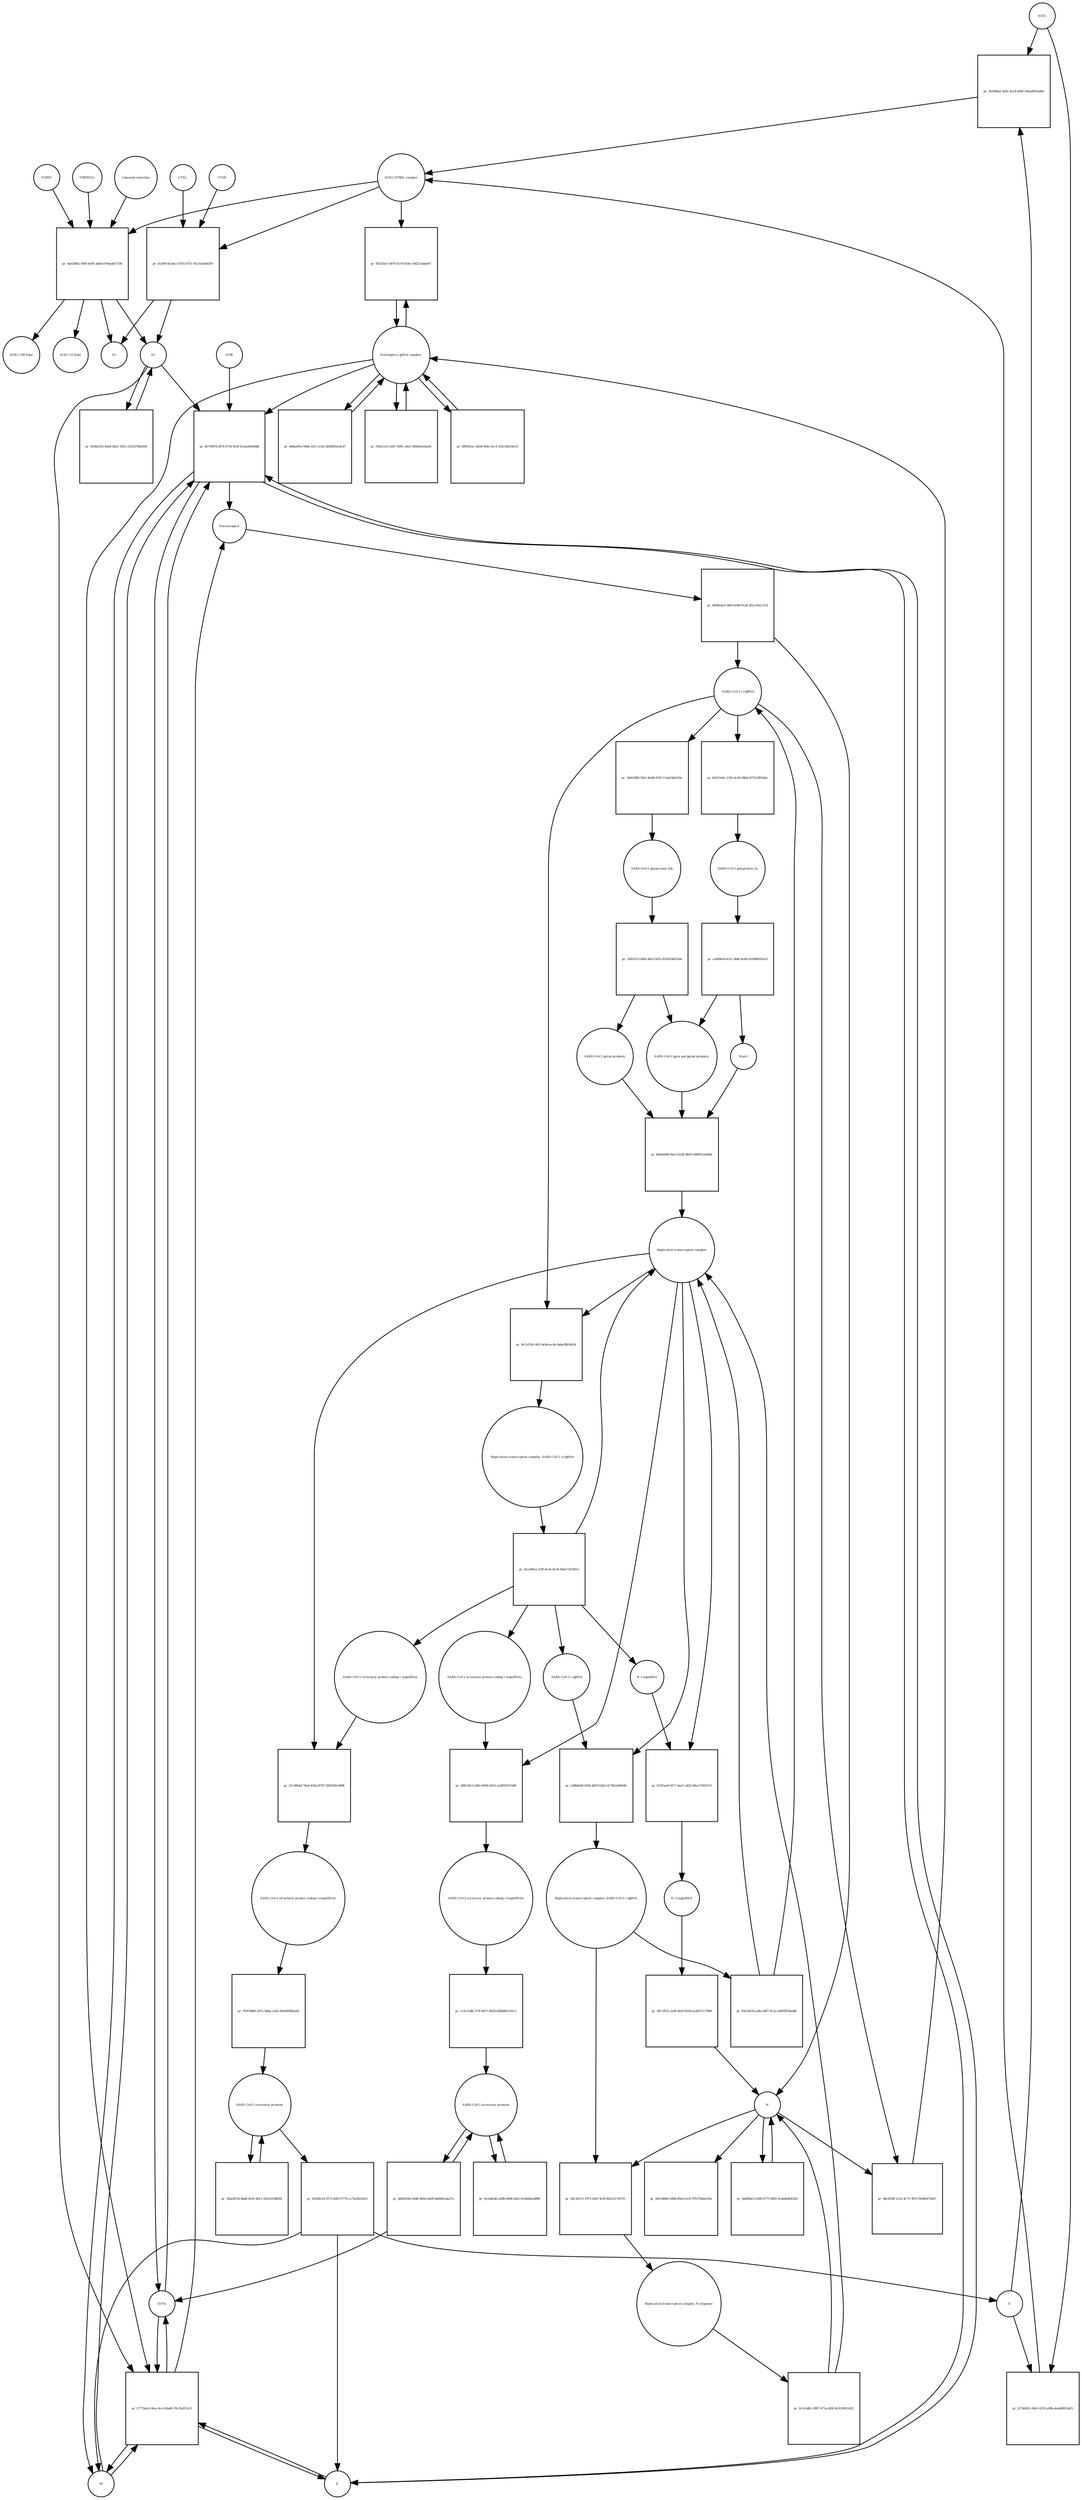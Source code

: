 strict digraph  {
ACE2 [annotation="", bipartite=0, cls=macromolecule, fontsize=4, label=ACE2, shape=circle];
"pr_36168baf-36d1-42c4-b99f-35bad581bd60" [annotation="", bipartite=1, cls=process, fontsize=4, label="pr_36168baf-36d1-42c4-b99f-35bad581bd60", shape=square];
"ACE2_SPIKE complex" [annotation="", bipartite=0, cls=complex, fontsize=4, label="ACE2_SPIKE complex", shape=circle];
S [annotation="", bipartite=0, cls="macromolecule multimer", fontsize=4, label=S, shape=circle];
"Nucleoporin_gRNA complex " [annotation="", bipartite=0, cls=complex, fontsize=4, label="Nucleoporin_gRNA complex ", shape=circle];
"pr_f05235a7-007f-4176-810e-c9d211bdae67" [annotation="", bipartite=1, cls=process, fontsize=4, label="pr_f05235a7-007f-4176-810e-c9d211bdae67", shape=square];
"pr_4536915f-bfa1-4702-9751-65c5a4106393" [annotation="", bipartite=1, cls=process, fontsize=4, label="pr_4536915f-bfa1-4702-9751-65c5a4106393", shape=square];
S2 [annotation="", bipartite=0, cls=macromolecule, fontsize=4, label=S2, shape=circle];
CTSB [annotation="", bipartite=0, cls=macromolecule, fontsize=4, label=CTSB, shape=circle];
CTSL [annotation="", bipartite=0, cls=macromolecule, fontsize=4, label=CTSL, shape=circle];
S1 [annotation="", bipartite=0, cls=macromolecule, fontsize=4, label=S1, shape=circle];
"pr_23744263-2661-4325-a98b-4a4d4f010af3" [annotation="", bipartite=1, cls=process, fontsize=4, label="pr_23744263-2661-4325-a98b-4a4d4f010af3", shape=square];
"pr_4075f87b-df7b-4730-833f-b13ae6b94ddf" [annotation="", bipartite=1, cls=process, fontsize=4, label="pr_4075f87b-df7b-4730-833f-b13ae6b94ddf", shape=square];
Nucleocapsid [annotation="", bipartite=0, cls=complex, fontsize=4, label=Nucleocapsid, shape=circle];
LY6E [annotation="", bipartite=0, cls=macromolecule, fontsize=4, label=LY6E, shape=circle];
Orf7a [annotation="", bipartite=0, cls=macromolecule, fontsize=4, label=Orf7a, shape=circle];
E [annotation="", bipartite=0, cls=macromolecule, fontsize=4, label=E, shape=circle];
M [annotation="", bipartite=0, cls=macromolecule, fontsize=4, label=M, shape=circle];
"pr_27770ea2-06ce-4cc0-8ad0-70c2faf07e23" [annotation="", bipartite=1, cls=process, fontsize=4, label="pr_27770ea2-06ce-4cc0-8ad0-70c2faf07e23", shape=square];
"pr_d939e4a9-3465-436f-91a8-3f5cc041c214" [annotation="", bipartite=1, cls=process, fontsize=4, label="pr_d939e4a9-3465-436f-91a8-3f5cc041c214", shape=square];
" SARS-CoV-2 (+)gRNA" [annotation="", bipartite=0, cls="nucleic acid feature", fontsize=4, label=" SARS-CoV-2 (+)gRNA", shape=circle];
N [annotation="", bipartite=0, cls="macromolecule multimer", fontsize=4, label=N, shape=circle];
"SARS-CoV-2 polyprotein 1ab" [annotation="", bipartite=0, cls=macromolecule, fontsize=4, label="SARS-CoV-2 polyprotein 1ab", shape=circle];
"pr_35851f12-bf62-4b25-bf52-814503b653da" [annotation="", bipartite=1, cls=process, fontsize=4, label="pr_35851f12-bf62-4b25-bf52-814503b653da", shape=square];
"SARS-CoV-2 pp1a and pp1ab products" [annotation="", bipartite=0, cls=complex, fontsize=4, label="SARS-CoV-2 pp1a and pp1ab products", shape=circle];
"SARS-CoV-2 pp1ab products" [annotation="", bipartite=0, cls=complex, fontsize=4, label="SARS-CoV-2 pp1ab products", shape=circle];
"SARS-CoV-2 polyprotein 1a" [annotation="", bipartite=0, cls=macromolecule, fontsize=4, label="SARS-CoV-2 polyprotein 1a", shape=circle];
"pr_ca0d9fe4-0c5c-4b9f-bc66-833df8652a19" [annotation="", bipartite=1, cls=process, fontsize=4, label="pr_ca0d9fe4-0c5c-4b9f-bc66-833df8652a19", shape=square];
Nsp11 [annotation="", bipartite=0, cls=macromolecule, fontsize=4, label=Nsp11, shape=circle];
"pr_4d6ae95e-08de-43c1-a1b1-bb9d022e4cd7" [annotation="", bipartite=1, cls=process, fontsize=4, label="pr_4d6ae95e-08de-43c1-a1b1-bb9d022e4cd7", shape=square];
"pr_f9ab1e53-5eb7-4941-a43c-08420ee0aaf4" [annotation="", bipartite=1, cls=process, fontsize=4, label="pr_f9ab1e53-5eb7-4941-a43c-08420ee0aaf4", shape=square];
"SARS-CoV-2 structural proteins" [annotation="", bipartite=0, cls=complex, fontsize=4, label="SARS-CoV-2 structural proteins", shape=circle];
"pr_02d38c63-f273-4493-9770-cc7fa3b102e5" [annotation="", bipartite=1, cls=process, fontsize=4, label="pr_02d38c63-f273-4493-9770-cc7fa3b102e5", shape=square];
"Replication transcription complex_SARS-CoV-2 (-)gRNA" [annotation="", bipartite=0, cls=complex, fontsize=4, label="Replication transcription complex_SARS-CoV-2 (-)gRNA", shape=circle];
"pr_44134113-1971-42d7-bcff-8d3c217d37f5" [annotation="", bipartite=1, cls=process, fontsize=4, label="pr_44134113-1971-42d7-bcff-8d3c217d37f5", shape=square];
"Replication transcription complex_N oligomer" [annotation="", bipartite=0, cls=complex, fontsize=4, label="Replication transcription complex_N oligomer", shape=circle];
"pr_56e3480d-5d0b-49a9-b131-97b750abc02a" [annotation="", bipartite=1, cls=process, fontsize=4, label="pr_56e3480d-5d0b-49a9-b131-97b750abc02a", shape=square];
"SARS-CoV-2 accessory proteins" [annotation="", bipartite=0, cls=complex, fontsize=4, label="SARS-CoV-2 accessory proteins", shape=circle];
"pr_6e1dde4b-a28b-4064-afb2-9c04d42ed984" [annotation="", bipartite=1, cls=process, fontsize=4, label="pr_6e1dde4b-a28b-4064-afb2-9c04d42ed984", shape=square];
"pr_18ae457d-4bdb-4c61-8b11-822e51f48f44" [annotation="", bipartite=1, cls=process, fontsize=4, label="pr_18ae457d-4bdb-4c61-8b11-822e51f48f44", shape=square];
"pr_8c1c6db1-3997-471a-bf6f-8c0529fc5452" [annotation="", bipartite=1, cls=process, fontsize=4, label="pr_8c1c6db1-3997-471a-bf6f-8c0529fc5452", shape=square];
"Replication transcription complex" [annotation="", bipartite=0, cls=complex, fontsize=4, label="Replication transcription complex", shape=circle];
"pr_6ab8f4e2-6189-4775-b81f-9cabda9b43a8" [annotation="", bipartite=1, cls=process, fontsize=4, label="pr_6ab8f4e2-6189-4775-b81f-9cabda9b43a8", shape=square];
"pr_666edd94-0ae5-41d4-8b45-e890f1ea044b" [annotation="", bipartite=1, cls=process, fontsize=4, label="pr_666edd94-0ae5-41d4-8b45-e890f1ea044b", shape=square];
"SARS-CoV-2 accessory protein coding (-)sgmRNAs" [annotation="", bipartite=0, cls=complex, fontsize=4, label="SARS-CoV-2 accessory protein coding (-)sgmRNAs", shape=circle];
"pr_d96154c2-b0fe-495b-9141-a2283f1d7a89" [annotation="", bipartite=1, cls=process, fontsize=4, label="pr_d96154c2-b0fe-495b-9141-a2283f1d7a89", shape=square];
"SARS-CoV-2 accessory protein coding (+)sgmRNAs" [annotation="", bipartite=0, cls=complex, fontsize=4, label="SARS-CoV-2 accessory protein coding (+)sgmRNAs", shape=circle];
"SARS-CoV-2 structural protein coding (-)sgmRNAs" [annotation="", bipartite=0, cls=complex, fontsize=4, label="SARS-CoV-2 structural protein coding (-)sgmRNAs", shape=circle];
"pr_27c68b44-76a8-426a-87d7-284f34fe3498" [annotation="", bipartite=1, cls=process, fontsize=4, label="pr_27c68b44-76a8-426a-87d7-284f34fe3498", shape=square];
"SARS-CoV-2 structural protein coding (+)sgmRNAs" [annotation="", bipartite=0, cls=complex, fontsize=4, label="SARS-CoV-2 structural protein coding (+)sgmRNAs", shape=circle];
"N (-)sgmRNA" [annotation="", bipartite=0, cls="nucleic acid feature", fontsize=4, label="N (-)sgmRNA", shape=circle];
"pr_f21f5aa9-4577-4aa7-a422-f0ee37d5b713" [annotation="", bipartite=1, cls=process, fontsize=4, label="pr_f21f5aa9-4577-4aa7-a422-f0ee37d5b713", shape=square];
"N (+)sgmRNA" [annotation="", bipartite=0, cls="nucleic acid feature", fontsize=4, label="N (+)sgmRNA", shape=circle];
"pr_89c1ff32-cb38-4fe9-9550-acd0371c7068" [annotation="", bipartite=1, cls=process, fontsize=4, label="pr_89c1ff32-cb38-4fe9-9550-acd0371c7068", shape=square];
"Replication transcription complex_SARS-CoV-2 (+)gRNA" [annotation="", bipartite=0, cls=complex, fontsize=4, label="Replication transcription complex_SARS-CoV-2 (+)gRNA", shape=circle];
"pr_d1a309ce-22ff-4ce0-9c36-40ee72f190e3" [annotation="", bipartite=1, cls=process, fontsize=4, label="pr_d1a309ce-22ff-4ce0-9c36-40ee72f190e3", shape=square];
" SARS-CoV-2 (-)gRNA" [annotation="", bipartite=0, cls="nucleic acid feature", fontsize=4, label=" SARS-CoV-2 (-)gRNA", shape=circle];
"pr_6441544c-1292-4c50-99b4-d372cf893afe" [annotation="", bipartite=1, cls=process, fontsize=4, label="pr_6441544c-1292-4c50-99b4-d372cf893afe", shape=square];
"pr_3dd238fb-29e1-40d8-91f0-11e4d38a91be" [annotation="", bipartite=1, cls=process, fontsize=4, label="pr_3dd238fb-29e1-40d8-91f0-11e4d38a91be", shape=square];
"pr_c15c1a8b-375f-4417-902b-d584862161c3" [annotation="", bipartite=1, cls=process, fontsize=4, label="pr_c15c1a8b-375f-4417-902b-d584862161c3", shape=square];
"pr_95970d80-287a-4b4a-a3d2-d0a944983a82" [annotation="", bipartite=1, cls=process, fontsize=4, label="pr_95970d80-287a-4b4a-a3d2-d0a944983a82", shape=square];
"pr_c8db8a85-fd28-4d76-b2b2-4178e2a90440" [annotation="", bipartite=1, cls=process, fontsize=4, label="pr_c8db8a85-fd28-4d76-b2b2-4178e2a90440", shape=square];
"pr_d8c695ff-a7a5-4c71-9f1f-f504f6472b07" [annotation="", bipartite=1, cls=process, fontsize=4, label="pr_d8c695ff-a7a5-4c71-9f1f-f504f6472b07", shape=square];
"pr_d905b1ec-8d3d-4f4e-9cc4-324c0a610a18" [annotation="", bipartite=1, cls=process, fontsize=4, label="pr_d905b1ec-8d3d-4f4e-9cc4-324c0a610a18", shape=square];
"pr_b8d0256e-0448-4b5d-ab09-8af842cba27a" [annotation="", bipartite=1, cls=process, fontsize=4, label="pr_b8d0256e-0448-4b5d-ab09-8af842cba27a", shape=square];
"pr_bad260f2-895f-4e95-a664-8764a46371f6" [annotation="", bipartite=1, cls=process, fontsize=4, label="pr_bad260f2-895f-4e95-a664-8764a46371f6", shape=square];
FURIN [annotation="", bipartite=0, cls=macromolecule, fontsize=4, label=FURIN, shape=circle];
TMPRSS2 [annotation="", bipartite=0, cls=macromolecule, fontsize=4, label=TMPRSS2, shape=circle];
"Camostat mesylate" [annotation="urn_miriam_pubchem.compound_2536", bipartite=0, cls="simple chemical", fontsize=4, label="Camostat mesylate", shape=circle];
"ACE2 (100 Kda)" [annotation="", bipartite=0, cls=macromolecule, fontsize=4, label="ACE2 (100 Kda)", shape=circle];
"ACE2 (15 Kda)" [annotation="", bipartite=0, cls=macromolecule, fontsize=4, label="ACE2 (15 Kda)", shape=circle];
"pr_603da553-0d3d-4d3c-9202-255227b0a05d" [annotation="", bipartite=1, cls=process, fontsize=4, label="pr_603da553-0d3d-4d3c-9202-255227b0a05d", shape=square];
"pr_6e7a5341-6fcf-4cb9-ac0a-9ebe2803fa56" [annotation="", bipartite=1, cls=process, fontsize=4, label="pr_6e7a5341-6fcf-4cb9-ac0a-9ebe2803fa56", shape=square];
"pr_83e3d334-adfa-40f7-9c1e-ab059f59ad4b" [annotation="", bipartite=1, cls=process, fontsize=4, label="pr_83e3d334-adfa-40f7-9c1e-ab059f59ad4b", shape=square];
ACE2 -> "pr_36168baf-36d1-42c4-b99f-35bad581bd60"  [annotation="", interaction_type=consumption];
ACE2 -> "pr_23744263-2661-4325-a98b-4a4d4f010af3"  [annotation="", interaction_type=consumption];
"pr_36168baf-36d1-42c4-b99f-35bad581bd60" -> "ACE2_SPIKE complex"  [annotation="", interaction_type=production];
"ACE2_SPIKE complex" -> "pr_f05235a7-007f-4176-810e-c9d211bdae67"  [annotation="urn_miriam_pubmed_32142651|urn_miriam_pubmed_32094589", interaction_type=stimulation];
"ACE2_SPIKE complex" -> "pr_4536915f-bfa1-4702-9751-65c5a4106393"  [annotation="", interaction_type=consumption];
"ACE2_SPIKE complex" -> "pr_bad260f2-895f-4e95-a664-8764a46371f6"  [annotation="", interaction_type=consumption];
S -> "pr_36168baf-36d1-42c4-b99f-35bad581bd60"  [annotation="", interaction_type=consumption];
S -> "pr_23744263-2661-4325-a98b-4a4d4f010af3"  [annotation="", interaction_type=consumption];
"Nucleoporin_gRNA complex " -> "pr_f05235a7-007f-4176-810e-c9d211bdae67"  [annotation="", interaction_type=consumption];
"Nucleoporin_gRNA complex " -> "pr_4075f87b-df7b-4730-833f-b13ae6b94ddf"  [annotation="", interaction_type=consumption];
"Nucleoporin_gRNA complex " -> "pr_27770ea2-06ce-4cc0-8ad0-70c2faf07e23"  [annotation="", interaction_type=consumption];
"Nucleoporin_gRNA complex " -> "pr_4d6ae95e-08de-43c1-a1b1-bb9d022e4cd7"  [annotation="", interaction_type=consumption];
"Nucleoporin_gRNA complex " -> "pr_f9ab1e53-5eb7-4941-a43c-08420ee0aaf4"  [annotation="", interaction_type=consumption];
"Nucleoporin_gRNA complex " -> "pr_d905b1ec-8d3d-4f4e-9cc4-324c0a610a18"  [annotation="", interaction_type=consumption];
"pr_f05235a7-007f-4176-810e-c9d211bdae67" -> "Nucleoporin_gRNA complex "  [annotation="", interaction_type=production];
"pr_4536915f-bfa1-4702-9751-65c5a4106393" -> S2  [annotation="", interaction_type=production];
"pr_4536915f-bfa1-4702-9751-65c5a4106393" -> S1  [annotation="", interaction_type=production];
S2 -> "pr_4075f87b-df7b-4730-833f-b13ae6b94ddf"  [annotation="urn_miriam_doi_10.1101%2F2020.03.05.979260|urn_miriam_doi_10.1101%2F2020.04.02.021469", interaction_type=stimulation];
S2 -> "pr_27770ea2-06ce-4cc0-8ad0-70c2faf07e23"  [annotation="", interaction_type=stimulation];
S2 -> "pr_603da553-0d3d-4d3c-9202-255227b0a05d"  [annotation="", interaction_type=consumption];
CTSB -> "pr_4536915f-bfa1-4702-9751-65c5a4106393"  [annotation=urn_miriam_pubmed_32142651, interaction_type=catalysis];
CTSL -> "pr_4536915f-bfa1-4702-9751-65c5a4106393"  [annotation=urn_miriam_pubmed_32142651, interaction_type=catalysis];
"pr_23744263-2661-4325-a98b-4a4d4f010af3" -> "ACE2_SPIKE complex"  [annotation="", interaction_type=production];
"pr_4075f87b-df7b-4730-833f-b13ae6b94ddf" -> Nucleocapsid  [annotation="", interaction_type=production];
"pr_4075f87b-df7b-4730-833f-b13ae6b94ddf" -> Orf7a  [annotation="", interaction_type=production];
"pr_4075f87b-df7b-4730-833f-b13ae6b94ddf" -> E  [annotation="", interaction_type=production];
"pr_4075f87b-df7b-4730-833f-b13ae6b94ddf" -> M  [annotation="", interaction_type=production];
Nucleocapsid -> "pr_d939e4a9-3465-436f-91a8-3f5cc041c214"  [annotation="", interaction_type=consumption];
LY6E -> "pr_4075f87b-df7b-4730-833f-b13ae6b94ddf"  [annotation="urn_miriam_doi_10.1101%2F2020.03.05.979260|urn_miriam_doi_10.1101%2F2020.04.02.021469", interaction_type=inhibition];
Orf7a -> "pr_4075f87b-df7b-4730-833f-b13ae6b94ddf"  [annotation="", interaction_type=consumption];
Orf7a -> "pr_27770ea2-06ce-4cc0-8ad0-70c2faf07e23"  [annotation="", interaction_type=consumption];
E -> "pr_4075f87b-df7b-4730-833f-b13ae6b94ddf"  [annotation="", interaction_type=consumption];
E -> "pr_27770ea2-06ce-4cc0-8ad0-70c2faf07e23"  [annotation="", interaction_type=consumption];
M -> "pr_4075f87b-df7b-4730-833f-b13ae6b94ddf"  [annotation="", interaction_type=consumption];
M -> "pr_27770ea2-06ce-4cc0-8ad0-70c2faf07e23"  [annotation="", interaction_type=consumption];
"pr_27770ea2-06ce-4cc0-8ad0-70c2faf07e23" -> Nucleocapsid  [annotation="", interaction_type=production];
"pr_27770ea2-06ce-4cc0-8ad0-70c2faf07e23" -> E  [annotation="", interaction_type=production];
"pr_27770ea2-06ce-4cc0-8ad0-70c2faf07e23" -> M  [annotation="", interaction_type=production];
"pr_27770ea2-06ce-4cc0-8ad0-70c2faf07e23" -> Orf7a  [annotation="", interaction_type=production];
"pr_d939e4a9-3465-436f-91a8-3f5cc041c214" -> " SARS-CoV-2 (+)gRNA"  [annotation="", interaction_type=production];
"pr_d939e4a9-3465-436f-91a8-3f5cc041c214" -> N  [annotation="", interaction_type=production];
" SARS-CoV-2 (+)gRNA" -> "pr_6441544c-1292-4c50-99b4-d372cf893afe"  [annotation="", interaction_type=consumption];
" SARS-CoV-2 (+)gRNA" -> "pr_3dd238fb-29e1-40d8-91f0-11e4d38a91be"  [annotation="", interaction_type=consumption];
" SARS-CoV-2 (+)gRNA" -> "pr_d8c695ff-a7a5-4c71-9f1f-f504f6472b07"  [annotation="", interaction_type=consumption];
" SARS-CoV-2 (+)gRNA" -> "pr_6e7a5341-6fcf-4cb9-ac0a-9ebe2803fa56"  [annotation="", interaction_type=consumption];
N -> "pr_44134113-1971-42d7-bcff-8d3c217d37f5"  [annotation="", interaction_type=consumption];
N -> "pr_56e3480d-5d0b-49a9-b131-97b750abc02a"  [annotation="", interaction_type=consumption];
N -> "pr_6ab8f4e2-6189-4775-b81f-9cabda9b43a8"  [annotation="", interaction_type=consumption];
N -> "pr_d8c695ff-a7a5-4c71-9f1f-f504f6472b07"  [annotation="", interaction_type=consumption];
"SARS-CoV-2 polyprotein 1ab" -> "pr_35851f12-bf62-4b25-bf52-814503b653da"  [annotation=urn_miriam_pubmed_31226023, interaction_type=catalysis];
"pr_35851f12-bf62-4b25-bf52-814503b653da" -> "SARS-CoV-2 pp1a and pp1ab products"  [annotation="", interaction_type=production];
"pr_35851f12-bf62-4b25-bf52-814503b653da" -> "SARS-CoV-2 pp1ab products"  [annotation="", interaction_type=production];
"SARS-CoV-2 pp1a and pp1ab products" -> "pr_666edd94-0ae5-41d4-8b45-e890f1ea044b"  [annotation="", interaction_type=consumption];
"SARS-CoV-2 pp1ab products" -> "pr_666edd94-0ae5-41d4-8b45-e890f1ea044b"  [annotation="", interaction_type=consumption];
"SARS-CoV-2 polyprotein 1a" -> "pr_ca0d9fe4-0c5c-4b9f-bc66-833df8652a19"  [annotation=urn_miriam_pubmed_31226023, interaction_type=catalysis];
"pr_ca0d9fe4-0c5c-4b9f-bc66-833df8652a19" -> "SARS-CoV-2 pp1a and pp1ab products"  [annotation="", interaction_type=production];
"pr_ca0d9fe4-0c5c-4b9f-bc66-833df8652a19" -> Nsp11  [annotation="", interaction_type=production];
Nsp11 -> "pr_666edd94-0ae5-41d4-8b45-e890f1ea044b"  [annotation="", interaction_type=consumption];
"pr_4d6ae95e-08de-43c1-a1b1-bb9d022e4cd7" -> "Nucleoporin_gRNA complex "  [annotation="", interaction_type=production];
"pr_f9ab1e53-5eb7-4941-a43c-08420ee0aaf4" -> "Nucleoporin_gRNA complex "  [annotation="", interaction_type=production];
"SARS-CoV-2 structural proteins" -> "pr_02d38c63-f273-4493-9770-cc7fa3b102e5"  [annotation="", interaction_type=consumption];
"SARS-CoV-2 structural proteins" -> "pr_18ae457d-4bdb-4c61-8b11-822e51f48f44"  [annotation="", interaction_type=consumption];
"pr_02d38c63-f273-4493-9770-cc7fa3b102e5" -> M  [annotation="", interaction_type=production];
"pr_02d38c63-f273-4493-9770-cc7fa3b102e5" -> E  [annotation="", interaction_type=production];
"pr_02d38c63-f273-4493-9770-cc7fa3b102e5" -> S  [annotation="", interaction_type=production];
"Replication transcription complex_SARS-CoV-2 (-)gRNA" -> "pr_44134113-1971-42d7-bcff-8d3c217d37f5"  [annotation="", interaction_type=consumption];
"Replication transcription complex_SARS-CoV-2 (-)gRNA" -> "pr_83e3d334-adfa-40f7-9c1e-ab059f59ad4b"  [annotation="", interaction_type=consumption];
"pr_44134113-1971-42d7-bcff-8d3c217d37f5" -> "Replication transcription complex_N oligomer"  [annotation="", interaction_type=production];
"Replication transcription complex_N oligomer" -> "pr_8c1c6db1-3997-471a-bf6f-8c0529fc5452"  [annotation="", interaction_type=consumption];
"SARS-CoV-2 accessory proteins" -> "pr_6e1dde4b-a28b-4064-afb2-9c04d42ed984"  [annotation="", interaction_type=consumption];
"SARS-CoV-2 accessory proteins" -> "pr_b8d0256e-0448-4b5d-ab09-8af842cba27a"  [annotation="", interaction_type=consumption];
"pr_6e1dde4b-a28b-4064-afb2-9c04d42ed984" -> "SARS-CoV-2 accessory proteins"  [annotation="", interaction_type=production];
"pr_18ae457d-4bdb-4c61-8b11-822e51f48f44" -> "SARS-CoV-2 structural proteins"  [annotation="", interaction_type=production];
"pr_8c1c6db1-3997-471a-bf6f-8c0529fc5452" -> "Replication transcription complex"  [annotation="", interaction_type=production];
"pr_8c1c6db1-3997-471a-bf6f-8c0529fc5452" -> N  [annotation="", interaction_type=production];
"Replication transcription complex" -> "pr_d96154c2-b0fe-495b-9141-a2283f1d7a89"  [annotation="", interaction_type="necessary stimulation"];
"Replication transcription complex" -> "pr_27c68b44-76a8-426a-87d7-284f34fe3498"  [annotation="", interaction_type="necessary stimulation"];
"Replication transcription complex" -> "pr_f21f5aa9-4577-4aa7-a422-f0ee37d5b713"  [annotation="", interaction_type="necessary stimulation"];
"Replication transcription complex" -> "pr_c8db8a85-fd28-4d76-b2b2-4178e2a90440"  [annotation="", interaction_type=consumption];
"Replication transcription complex" -> "pr_6e7a5341-6fcf-4cb9-ac0a-9ebe2803fa56"  [annotation="", interaction_type=consumption];
"pr_6ab8f4e2-6189-4775-b81f-9cabda9b43a8" -> N  [annotation="", interaction_type=production];
"pr_666edd94-0ae5-41d4-8b45-e890f1ea044b" -> "Replication transcription complex"  [annotation="", interaction_type=production];
"SARS-CoV-2 accessory protein coding (-)sgmRNAs" -> "pr_d96154c2-b0fe-495b-9141-a2283f1d7a89"  [annotation="", interaction_type=consumption];
"pr_d96154c2-b0fe-495b-9141-a2283f1d7a89" -> "SARS-CoV-2 accessory protein coding (+)sgmRNAs"  [annotation="", interaction_type=production];
"SARS-CoV-2 accessory protein coding (+)sgmRNAs" -> "pr_c15c1a8b-375f-4417-902b-d584862161c3"  [annotation="", interaction_type=consumption];
"SARS-CoV-2 structural protein coding (-)sgmRNAs" -> "pr_27c68b44-76a8-426a-87d7-284f34fe3498"  [annotation="", interaction_type=consumption];
"pr_27c68b44-76a8-426a-87d7-284f34fe3498" -> "SARS-CoV-2 structural protein coding (+)sgmRNAs"  [annotation="", interaction_type=production];
"SARS-CoV-2 structural protein coding (+)sgmRNAs" -> "pr_95970d80-287a-4b4a-a3d2-d0a944983a82"  [annotation="", interaction_type=consumption];
"N (-)sgmRNA" -> "pr_f21f5aa9-4577-4aa7-a422-f0ee37d5b713"  [annotation="", interaction_type=consumption];
"pr_f21f5aa9-4577-4aa7-a422-f0ee37d5b713" -> "N (+)sgmRNA"  [annotation="", interaction_type=production];
"N (+)sgmRNA" -> "pr_89c1ff32-cb38-4fe9-9550-acd0371c7068"  [annotation="", interaction_type=consumption];
"pr_89c1ff32-cb38-4fe9-9550-acd0371c7068" -> N  [annotation="", interaction_type=production];
"Replication transcription complex_SARS-CoV-2 (+)gRNA" -> "pr_d1a309ce-22ff-4ce0-9c36-40ee72f190e3"  [annotation="", interaction_type=consumption];
"pr_d1a309ce-22ff-4ce0-9c36-40ee72f190e3" -> " SARS-CoV-2 (-)gRNA"  [annotation="", interaction_type=production];
"pr_d1a309ce-22ff-4ce0-9c36-40ee72f190e3" -> "SARS-CoV-2 accessory protein coding (-)sgmRNAs"  [annotation="", interaction_type=production];
"pr_d1a309ce-22ff-4ce0-9c36-40ee72f190e3" -> "SARS-CoV-2 structural protein coding (-)sgmRNAs"  [annotation="", interaction_type=production];
"pr_d1a309ce-22ff-4ce0-9c36-40ee72f190e3" -> "N (-)sgmRNA"  [annotation="", interaction_type=production];
"pr_d1a309ce-22ff-4ce0-9c36-40ee72f190e3" -> "Replication transcription complex"  [annotation="", interaction_type=production];
" SARS-CoV-2 (-)gRNA" -> "pr_c8db8a85-fd28-4d76-b2b2-4178e2a90440"  [annotation="", interaction_type=consumption];
"pr_6441544c-1292-4c50-99b4-d372cf893afe" -> "SARS-CoV-2 polyprotein 1a"  [annotation="", interaction_type=production];
"pr_3dd238fb-29e1-40d8-91f0-11e4d38a91be" -> "SARS-CoV-2 polyprotein 1ab"  [annotation="", interaction_type=production];
"pr_c15c1a8b-375f-4417-902b-d584862161c3" -> "SARS-CoV-2 accessory proteins"  [annotation="", interaction_type=production];
"pr_95970d80-287a-4b4a-a3d2-d0a944983a82" -> "SARS-CoV-2 structural proteins"  [annotation="", interaction_type=production];
"pr_c8db8a85-fd28-4d76-b2b2-4178e2a90440" -> "Replication transcription complex_SARS-CoV-2 (-)gRNA"  [annotation="", interaction_type=production];
"pr_d8c695ff-a7a5-4c71-9f1f-f504f6472b07" -> "Nucleoporin_gRNA complex "  [annotation="", interaction_type=production];
"pr_d905b1ec-8d3d-4f4e-9cc4-324c0a610a18" -> "Nucleoporin_gRNA complex "  [annotation="", interaction_type=production];
"pr_b8d0256e-0448-4b5d-ab09-8af842cba27a" -> "SARS-CoV-2 accessory proteins"  [annotation="", interaction_type=production];
"pr_b8d0256e-0448-4b5d-ab09-8af842cba27a" -> Orf7a  [annotation="", interaction_type=production];
"pr_bad260f2-895f-4e95-a664-8764a46371f6" -> S2  [annotation="", interaction_type=production];
"pr_bad260f2-895f-4e95-a664-8764a46371f6" -> "ACE2 (100 Kda)"  [annotation="", interaction_type=production];
"pr_bad260f2-895f-4e95-a664-8764a46371f6" -> S1  [annotation="", interaction_type=production];
"pr_bad260f2-895f-4e95-a664-8764a46371f6" -> "ACE2 (15 Kda)"  [annotation="", interaction_type=production];
FURIN -> "pr_bad260f2-895f-4e95-a664-8764a46371f6"  [annotation="", interaction_type=catalysis];
TMPRSS2 -> "pr_bad260f2-895f-4e95-a664-8764a46371f6"  [annotation="", interaction_type=catalysis];
"Camostat mesylate" -> "pr_bad260f2-895f-4e95-a664-8764a46371f6"  [annotation="", interaction_type=inhibition];
"pr_603da553-0d3d-4d3c-9202-255227b0a05d" -> S2  [annotation="", interaction_type=production];
"pr_6e7a5341-6fcf-4cb9-ac0a-9ebe2803fa56" -> "Replication transcription complex_SARS-CoV-2 (+)gRNA"  [annotation="", interaction_type=production];
"pr_83e3d334-adfa-40f7-9c1e-ab059f59ad4b" -> " SARS-CoV-2 (+)gRNA"  [annotation="", interaction_type=production];
"pr_83e3d334-adfa-40f7-9c1e-ab059f59ad4b" -> "Replication transcription complex"  [annotation="", interaction_type=production];
}
